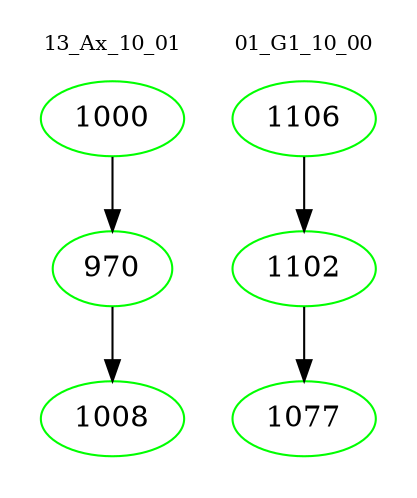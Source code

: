 digraph{
subgraph cluster_0 {
color = white
label = "13_Ax_10_01";
fontsize=10;
T0_1000 [label="1000", color="green"]
T0_1000 -> T0_970 [color="black"]
T0_970 [label="970", color="green"]
T0_970 -> T0_1008 [color="black"]
T0_1008 [label="1008", color="green"]
}
subgraph cluster_1 {
color = white
label = "01_G1_10_00";
fontsize=10;
T1_1106 [label="1106", color="green"]
T1_1106 -> T1_1102 [color="black"]
T1_1102 [label="1102", color="green"]
T1_1102 -> T1_1077 [color="black"]
T1_1077 [label="1077", color="green"]
}
}
